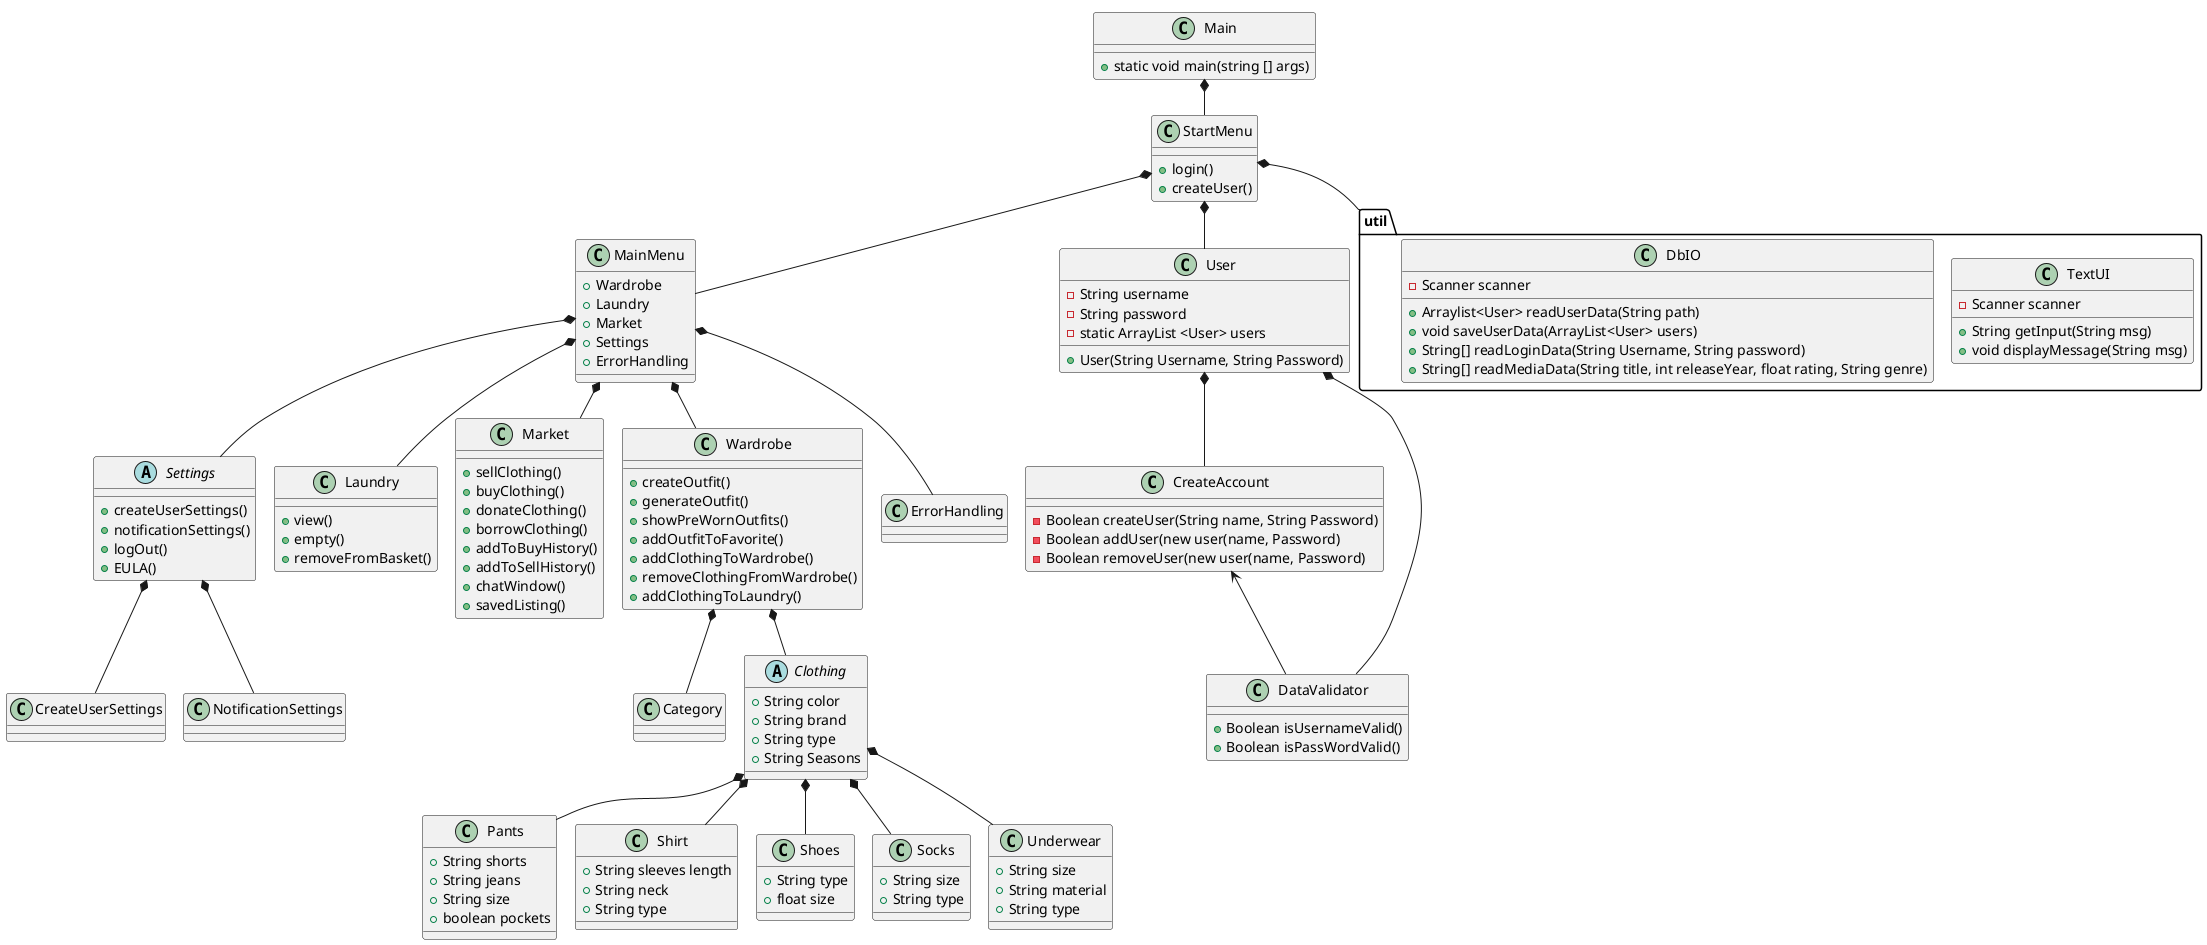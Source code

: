@startuml
'Domænemodellen giver nye entity klasser
'Pakker, model og util
!pragma layout smetana

class Main
class StartMenu
class MainMenu

class CreateAccount
class User
class DataValidator

Abstract Settings

class Laundry
class Market
class Wardrobe
class ErrorHandling
class Category

class CreateUserSettings
class NotificationSettings

Abstract Clothing
class Pants
class Shirt
class Shoes
class Socks
class Underwear

package "util"{
       class TextUI
       class DbIO
       }
Main *-- StartMenu
StartMenu *-- MainMenu
MainMenu *-- Settings
MainMenu *-- Laundry
MainMenu *-- Market
MainMenu *-- Wardrobe
MainMenu *-- ErrorHandling
Wardrobe *-- Category

User *-- DataValidator
CreateAccount <-- DataValidator
User *-- CreateAccount
Settings *-- CreateUserSettings
Settings *-- NotificationSettings
Wardrobe *-- Clothing
Clothing *-- Shoes
Clothing *-- Shirt
Clothing *-- Pants
Clothing *-- Socks
Clothing *-- Underwear

StartMenu *-- util
StartMenu *-- User

StartMenu : + login()
StartMenu : + createUser()

MainMenu : + Wardrobe
MainMenu : + Laundry
MainMenu : + Market
MainMenu : + Settings
MainMenu : + ErrorHandling

Clothing : + String color
Clothing : + String brand
Clothing : + String type
Clothing : + String Seasons

Shoes : + String type
Shoes : + float size

Shirt : + String sleeves length
Shirt : + String neck
Shirt : + String type

Pants : + String shorts
Pants : + String jeans
Pants : + String size
Pants : + boolean pockets

Socks : + String size
Socks : + String type

Underwear : + String size
Underwear : + String material
Underwear : + String type

Market : + sellClothing()
Market : + buyClothing()
Market : + donateClothing()
Market : + borrowClothing()
Market : + addToBuyHistory()
Market : + addToSellHistory()
Market : + chatWindow()
Market : + savedListing()

Wardrobe : + createOutfit()
Wardrobe : + generateOutfit()
Wardrobe : + showPreWornOutfits()
Wardrobe : + addOutfitToFavorite()
Wardrobe : + addClothingToWardrobe()
Wardrobe : + removeClothingFromWardrobe()
Wardrobe : + addClothingToLaundry()

Settings : + createUserSettings()
Settings : + notificationSettings()
Settings : + logOut()
Settings : + EULA()

Laundry : + view()
Laundry : + empty()
Laundry : + removeFromBasket()


Main : + static void main(string [] args)

User : - String username
User : - String password
User : - static ArrayList <User> users


User : + User(String Username, String Password)


DataValidator : + Boolean isUsernameValid()
DataValidator : + Boolean isPassWordValid()
'-----------

CreateAccount : - Boolean createUser(String name, String Password)
CreateAccount : - Boolean addUser(new user(name, Password)
CreateAccount : - Boolean removeUser(new user(name, Password)


DbIO : - Scanner scanner

'---_new-----
DbIO : + Arraylist<User> readUserData(String path)
DbIO : + void saveUserData(ArrayList<User> users)
DbIO : + String[] readLoginData(String Username, String password)
DbIO : + String[] readMediaData(String title, int releaseYear, float rating, String genre)
'-----------

TextUI : + String getInput(String msg)
TextUI : - Scanner scanner
TextUI : + void displayMessage(String msg)

@enduml